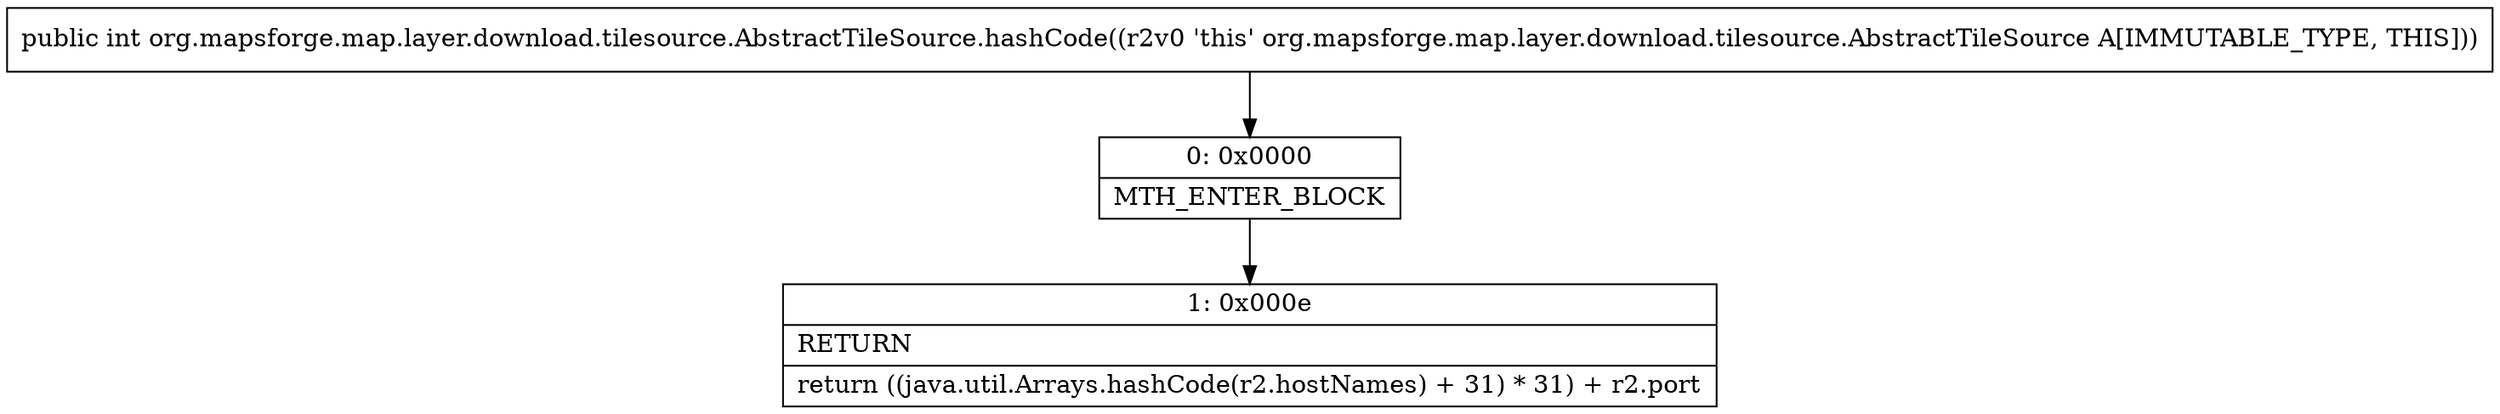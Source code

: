 digraph "CFG fororg.mapsforge.map.layer.download.tilesource.AbstractTileSource.hashCode()I" {
Node_0 [shape=record,label="{0\:\ 0x0000|MTH_ENTER_BLOCK\l}"];
Node_1 [shape=record,label="{1\:\ 0x000e|RETURN\l|return ((java.util.Arrays.hashCode(r2.hostNames) + 31) * 31) + r2.port\l}"];
MethodNode[shape=record,label="{public int org.mapsforge.map.layer.download.tilesource.AbstractTileSource.hashCode((r2v0 'this' org.mapsforge.map.layer.download.tilesource.AbstractTileSource A[IMMUTABLE_TYPE, THIS])) }"];
MethodNode -> Node_0;
Node_0 -> Node_1;
}

